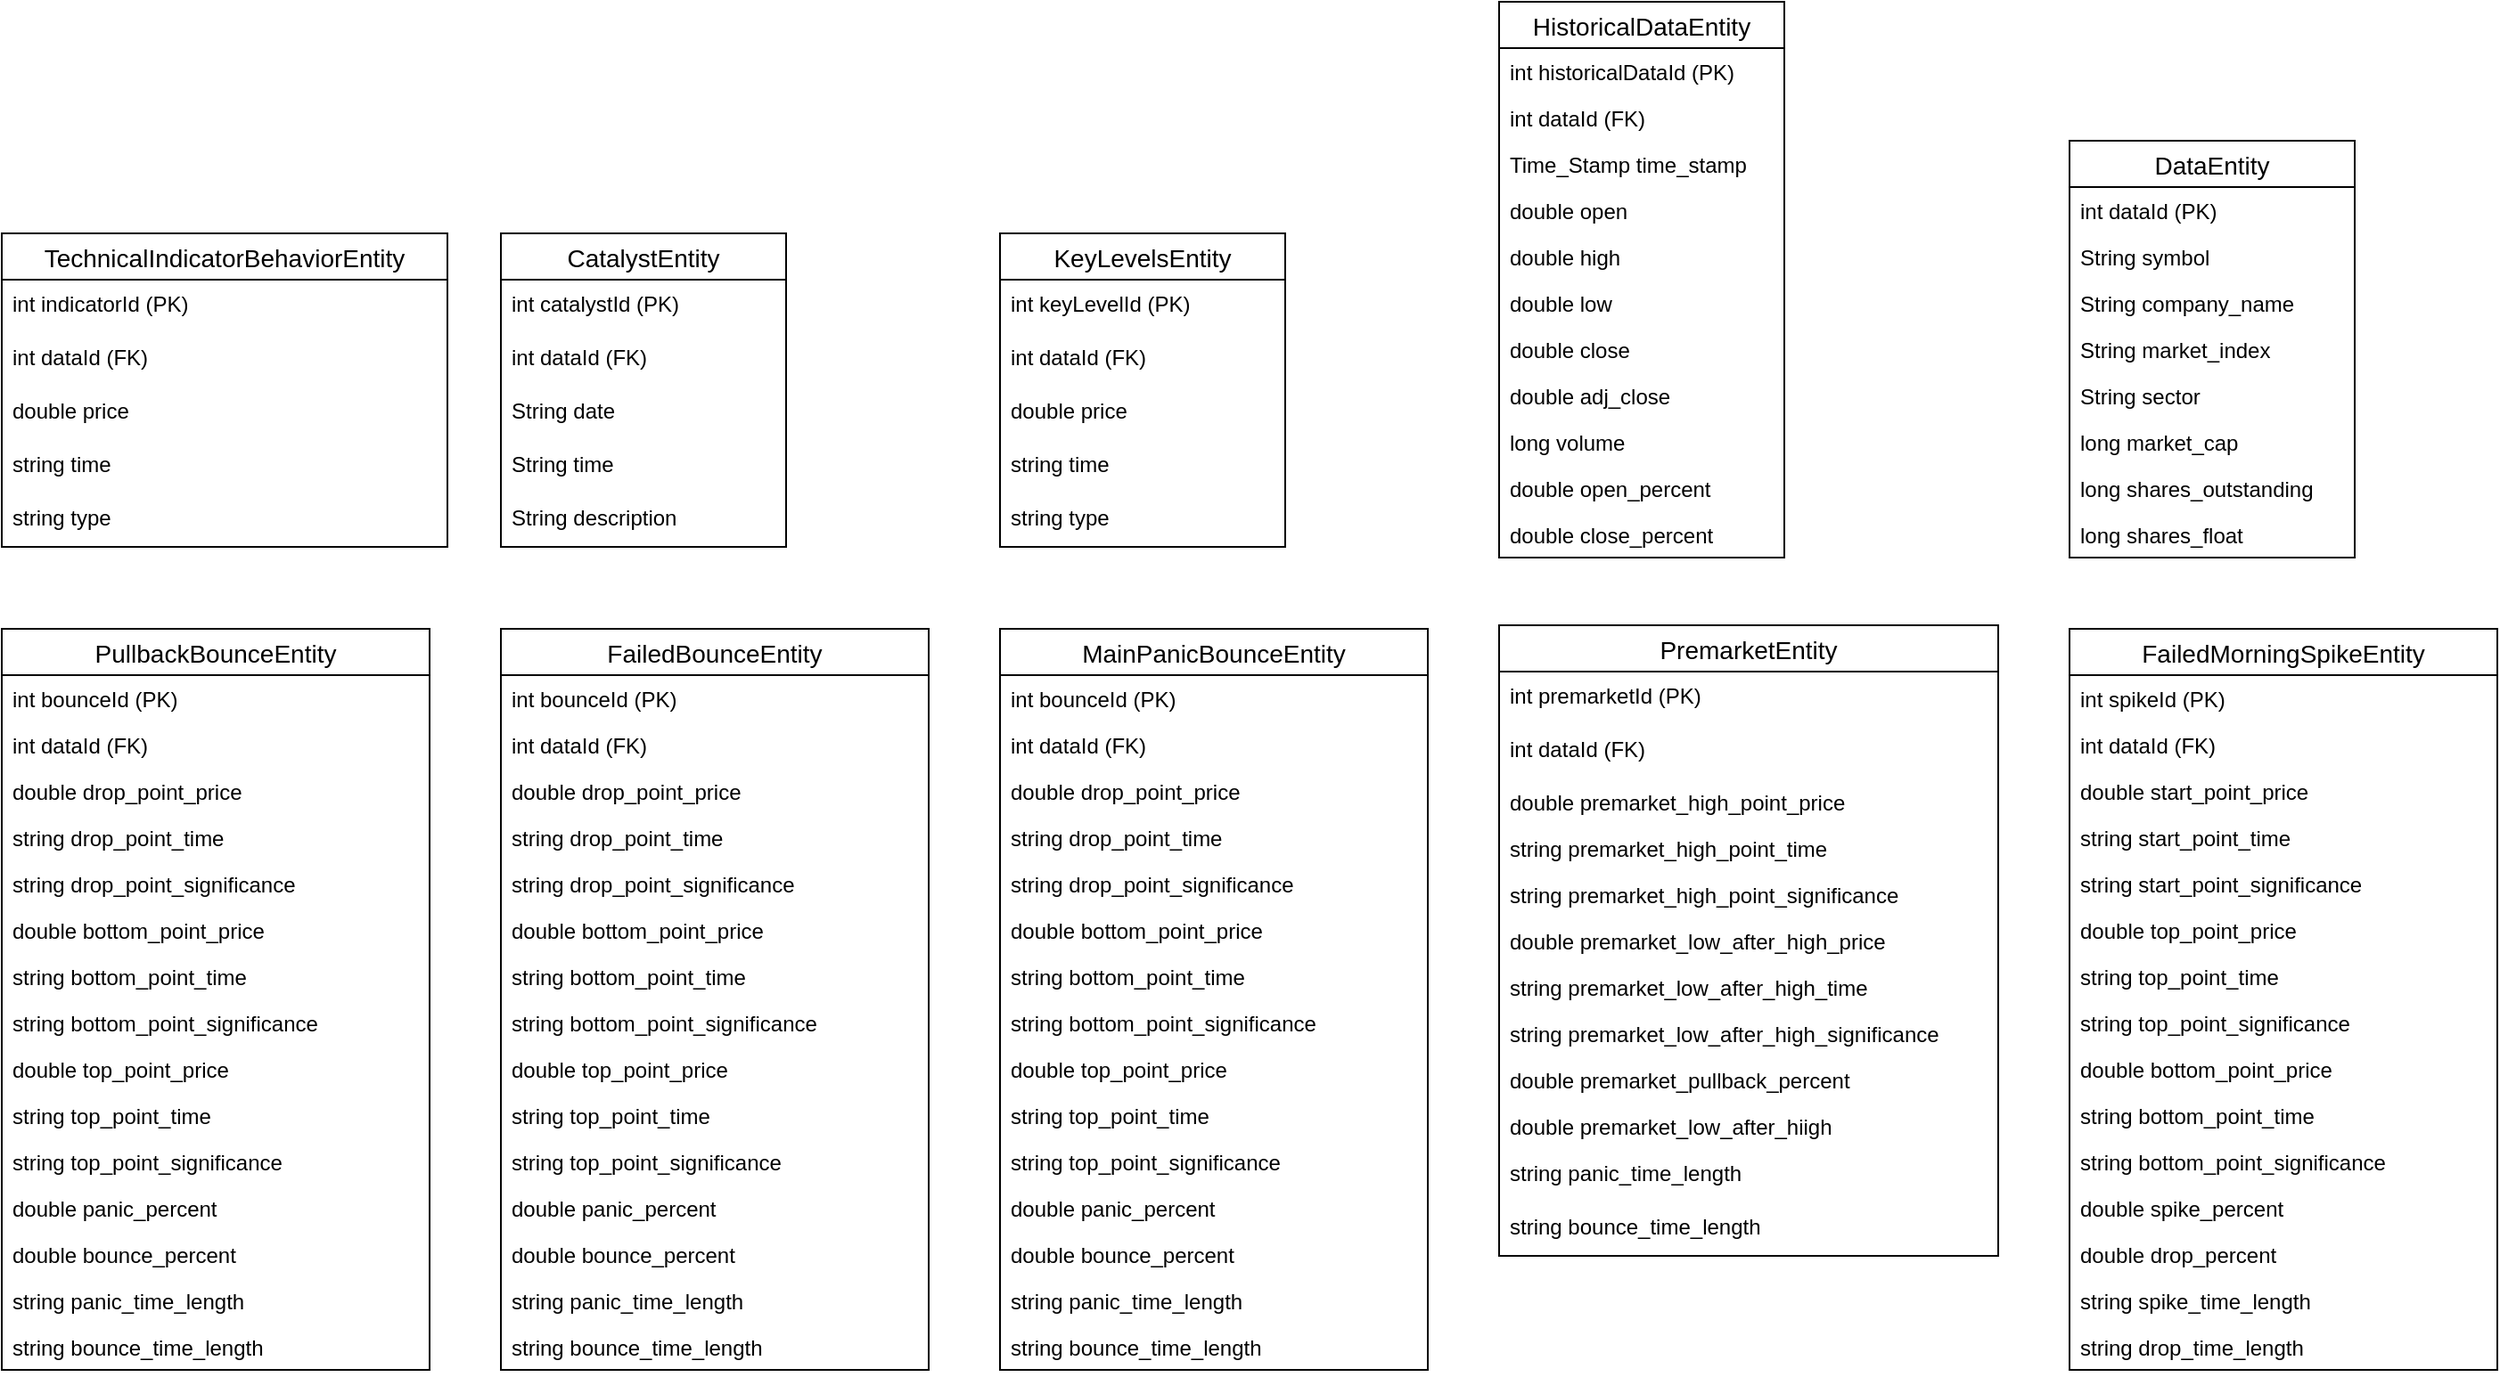 <mxfile version="13.6.2" type="device"><diagram id="leYhUeEB6e_BDgCSs1UT" name="Page-1"><mxGraphModel dx="2512" dy="1874" grid="1" gridSize="10" guides="1" tooltips="1" connect="1" arrows="1" fold="1" page="1" pageScale="1" pageWidth="850" pageHeight="1100" math="0" shadow="0"><root><mxCell id="0"/><mxCell id="1" parent="0"/><mxCell id="qp6v1vZQJU6O49yhXA9K-21" value="FailedBounceEntity" style="swimlane;fontStyle=0;childLayout=stackLayout;horizontal=1;startSize=26;horizontalStack=0;resizeParent=1;resizeParentMax=0;resizeLast=0;collapsible=1;marginBottom=0;align=center;fontSize=14;" parent="1" vertex="1"><mxGeometry x="-80" y="-118" width="240" height="416" as="geometry"/></mxCell><mxCell id="qp6v1vZQJU6O49yhXA9K-64" value="int bounceId (PK) " style="text;strokeColor=none;fillColor=none;spacingLeft=4;spacingRight=4;overflow=hidden;rotatable=0;points=[[0,0.5],[1,0.5]];portConstraint=eastwest;fontSize=12;" parent="qp6v1vZQJU6O49yhXA9K-21" vertex="1"><mxGeometry y="26" width="240" height="26" as="geometry"/></mxCell><mxCell id="qp6v1vZQJU6O49yhXA9K-22" value="int dataId (FK)" style="text;strokeColor=none;fillColor=none;spacingLeft=4;spacingRight=4;overflow=hidden;rotatable=0;points=[[0,0.5],[1,0.5]];portConstraint=eastwest;fontSize=12;" parent="qp6v1vZQJU6O49yhXA9K-21" vertex="1"><mxGeometry y="52" width="240" height="26" as="geometry"/></mxCell><mxCell id="qp6v1vZQJU6O49yhXA9K-23" value="double drop_point_price" style="text;strokeColor=none;fillColor=none;spacingLeft=4;spacingRight=4;overflow=hidden;rotatable=0;points=[[0,0.5],[1,0.5]];portConstraint=eastwest;fontSize=12;" parent="qp6v1vZQJU6O49yhXA9K-21" vertex="1"><mxGeometry y="78" width="240" height="26" as="geometry"/></mxCell><mxCell id="qp6v1vZQJU6O49yhXA9K-24" value="string drop_point_time" style="text;strokeColor=none;fillColor=none;spacingLeft=4;spacingRight=4;overflow=hidden;rotatable=0;points=[[0,0.5],[1,0.5]];portConstraint=eastwest;fontSize=12;" parent="qp6v1vZQJU6O49yhXA9K-21" vertex="1"><mxGeometry y="104" width="240" height="26" as="geometry"/></mxCell><mxCell id="qp6v1vZQJU6O49yhXA9K-25" value="string drop_point_significance" style="text;strokeColor=none;fillColor=none;spacingLeft=4;spacingRight=4;overflow=hidden;rotatable=0;points=[[0,0.5],[1,0.5]];portConstraint=eastwest;fontSize=12;" parent="qp6v1vZQJU6O49yhXA9K-21" vertex="1"><mxGeometry y="130" width="240" height="26" as="geometry"/></mxCell><mxCell id="qp6v1vZQJU6O49yhXA9K-26" value="double bottom_point_price" style="text;strokeColor=none;fillColor=none;spacingLeft=4;spacingRight=4;overflow=hidden;rotatable=0;points=[[0,0.5],[1,0.5]];portConstraint=eastwest;fontSize=12;" parent="qp6v1vZQJU6O49yhXA9K-21" vertex="1"><mxGeometry y="156" width="240" height="26" as="geometry"/></mxCell><mxCell id="qp6v1vZQJU6O49yhXA9K-27" value="string bottom_point_time" style="text;strokeColor=none;fillColor=none;spacingLeft=4;spacingRight=4;overflow=hidden;rotatable=0;points=[[0,0.5],[1,0.5]];portConstraint=eastwest;fontSize=12;" parent="qp6v1vZQJU6O49yhXA9K-21" vertex="1"><mxGeometry y="182" width="240" height="26" as="geometry"/></mxCell><mxCell id="qp6v1vZQJU6O49yhXA9K-28" value="string bottom_point_significance" style="text;strokeColor=none;fillColor=none;spacingLeft=4;spacingRight=4;overflow=hidden;rotatable=0;points=[[0,0.5],[1,0.5]];portConstraint=eastwest;fontSize=12;" parent="qp6v1vZQJU6O49yhXA9K-21" vertex="1"><mxGeometry y="208" width="240" height="26" as="geometry"/></mxCell><mxCell id="qp6v1vZQJU6O49yhXA9K-29" value="double top_point_price" style="text;strokeColor=none;fillColor=none;spacingLeft=4;spacingRight=4;overflow=hidden;rotatable=0;points=[[0,0.5],[1,0.5]];portConstraint=eastwest;fontSize=12;" parent="qp6v1vZQJU6O49yhXA9K-21" vertex="1"><mxGeometry y="234" width="240" height="26" as="geometry"/></mxCell><mxCell id="qp6v1vZQJU6O49yhXA9K-30" value="string top_point_time" style="text;strokeColor=none;fillColor=none;spacingLeft=4;spacingRight=4;overflow=hidden;rotatable=0;points=[[0,0.5],[1,0.5]];portConstraint=eastwest;fontSize=12;" parent="qp6v1vZQJU6O49yhXA9K-21" vertex="1"><mxGeometry y="260" width="240" height="26" as="geometry"/></mxCell><mxCell id="qp6v1vZQJU6O49yhXA9K-31" value="string top_point_significance" style="text;strokeColor=none;fillColor=none;spacingLeft=4;spacingRight=4;overflow=hidden;rotatable=0;points=[[0,0.5],[1,0.5]];portConstraint=eastwest;fontSize=12;" parent="qp6v1vZQJU6O49yhXA9K-21" vertex="1"><mxGeometry y="286" width="240" height="26" as="geometry"/></mxCell><mxCell id="qp6v1vZQJU6O49yhXA9K-32" value="double panic_percent" style="text;strokeColor=none;fillColor=none;spacingLeft=4;spacingRight=4;overflow=hidden;rotatable=0;points=[[0,0.5],[1,0.5]];portConstraint=eastwest;fontSize=12;" parent="qp6v1vZQJU6O49yhXA9K-21" vertex="1"><mxGeometry y="312" width="240" height="26" as="geometry"/></mxCell><mxCell id="qp6v1vZQJU6O49yhXA9K-33" value="double bounce_percent" style="text;strokeColor=none;fillColor=none;spacingLeft=4;spacingRight=4;overflow=hidden;rotatable=0;points=[[0,0.5],[1,0.5]];portConstraint=eastwest;fontSize=12;" parent="qp6v1vZQJU6O49yhXA9K-21" vertex="1"><mxGeometry y="338" width="240" height="26" as="geometry"/></mxCell><mxCell id="qp6v1vZQJU6O49yhXA9K-34" value="string panic_time_length" style="text;strokeColor=none;fillColor=none;spacingLeft=4;spacingRight=4;overflow=hidden;rotatable=0;points=[[0,0.5],[1,0.5]];portConstraint=eastwest;fontSize=12;" parent="qp6v1vZQJU6O49yhXA9K-21" vertex="1"><mxGeometry y="364" width="240" height="26" as="geometry"/></mxCell><mxCell id="qp6v1vZQJU6O49yhXA9K-35" value="string bounce_time_length" style="text;strokeColor=none;fillColor=none;spacingLeft=4;spacingRight=4;overflow=hidden;rotatable=0;points=[[0,0.5],[1,0.5]];portConstraint=eastwest;fontSize=12;" parent="qp6v1vZQJU6O49yhXA9K-21" vertex="1"><mxGeometry y="390" width="240" height="26" as="geometry"/></mxCell><mxCell id="qLmYS4WDuzZzJub5uDib-22" value="MainPanicBounceEntity" style="swimlane;fontStyle=0;childLayout=stackLayout;horizontal=1;startSize=26;horizontalStack=0;resizeParent=1;resizeParentMax=0;resizeLast=0;collapsible=1;marginBottom=0;align=center;fontSize=14;" parent="1" vertex="1"><mxGeometry x="200" y="-118" width="240" height="416" as="geometry"/></mxCell><mxCell id="qp6v1vZQJU6O49yhXA9K-65" value="int bounceId (PK) " style="text;strokeColor=none;fillColor=none;spacingLeft=4;spacingRight=4;overflow=hidden;rotatable=0;points=[[0,0.5],[1,0.5]];portConstraint=eastwest;fontSize=12;" parent="qLmYS4WDuzZzJub5uDib-22" vertex="1"><mxGeometry y="26" width="240" height="26" as="geometry"/></mxCell><mxCell id="qLmYS4WDuzZzJub5uDib-23" value="int dataId (FK)" style="text;strokeColor=none;fillColor=none;spacingLeft=4;spacingRight=4;overflow=hidden;rotatable=0;points=[[0,0.5],[1,0.5]];portConstraint=eastwest;fontSize=12;" parent="qLmYS4WDuzZzJub5uDib-22" vertex="1"><mxGeometry y="52" width="240" height="26" as="geometry"/></mxCell><mxCell id="dPSBtG14Ia-yC5c6aD7X-39" value="double drop_point_price" style="text;strokeColor=none;fillColor=none;spacingLeft=4;spacingRight=4;overflow=hidden;rotatable=0;points=[[0,0.5],[1,0.5]];portConstraint=eastwest;fontSize=12;" parent="qLmYS4WDuzZzJub5uDib-22" vertex="1"><mxGeometry y="78" width="240" height="26" as="geometry"/></mxCell><mxCell id="dPSBtG14Ia-yC5c6aD7X-43" value="string drop_point_time" style="text;strokeColor=none;fillColor=none;spacingLeft=4;spacingRight=4;overflow=hidden;rotatable=0;points=[[0,0.5],[1,0.5]];portConstraint=eastwest;fontSize=12;" parent="qLmYS4WDuzZzJub5uDib-22" vertex="1"><mxGeometry y="104" width="240" height="26" as="geometry"/></mxCell><mxCell id="qp6v1vZQJU6O49yhXA9K-4" value="string drop_point_significance" style="text;strokeColor=none;fillColor=none;spacingLeft=4;spacingRight=4;overflow=hidden;rotatable=0;points=[[0,0.5],[1,0.5]];portConstraint=eastwest;fontSize=12;" parent="qLmYS4WDuzZzJub5uDib-22" vertex="1"><mxGeometry y="130" width="240" height="26" as="geometry"/></mxCell><mxCell id="dPSBtG14Ia-yC5c6aD7X-47" value="double bottom_point_price" style="text;strokeColor=none;fillColor=none;spacingLeft=4;spacingRight=4;overflow=hidden;rotatable=0;points=[[0,0.5],[1,0.5]];portConstraint=eastwest;fontSize=12;" parent="qLmYS4WDuzZzJub5uDib-22" vertex="1"><mxGeometry y="156" width="240" height="26" as="geometry"/></mxCell><mxCell id="dPSBtG14Ia-yC5c6aD7X-48" value="string bottom_point_time" style="text;strokeColor=none;fillColor=none;spacingLeft=4;spacingRight=4;overflow=hidden;rotatable=0;points=[[0,0.5],[1,0.5]];portConstraint=eastwest;fontSize=12;" parent="qLmYS4WDuzZzJub5uDib-22" vertex="1"><mxGeometry y="182" width="240" height="26" as="geometry"/></mxCell><mxCell id="qp6v1vZQJU6O49yhXA9K-5" value="string bottom_point_significance" style="text;strokeColor=none;fillColor=none;spacingLeft=4;spacingRight=4;overflow=hidden;rotatable=0;points=[[0,0.5],[1,0.5]];portConstraint=eastwest;fontSize=12;" parent="qLmYS4WDuzZzJub5uDib-22" vertex="1"><mxGeometry y="208" width="240" height="26" as="geometry"/></mxCell><mxCell id="dPSBtG14Ia-yC5c6aD7X-51" value="double top_point_price" style="text;strokeColor=none;fillColor=none;spacingLeft=4;spacingRight=4;overflow=hidden;rotatable=0;points=[[0,0.5],[1,0.5]];portConstraint=eastwest;fontSize=12;" parent="qLmYS4WDuzZzJub5uDib-22" vertex="1"><mxGeometry y="234" width="240" height="26" as="geometry"/></mxCell><mxCell id="qp6v1vZQJU6O49yhXA9K-6" value="string top_point_time" style="text;strokeColor=none;fillColor=none;spacingLeft=4;spacingRight=4;overflow=hidden;rotatable=0;points=[[0,0.5],[1,0.5]];portConstraint=eastwest;fontSize=12;" parent="qLmYS4WDuzZzJub5uDib-22" vertex="1"><mxGeometry y="260" width="240" height="26" as="geometry"/></mxCell><mxCell id="dPSBtG14Ia-yC5c6aD7X-52" value="string top_point_significance" style="text;strokeColor=none;fillColor=none;spacingLeft=4;spacingRight=4;overflow=hidden;rotatable=0;points=[[0,0.5],[1,0.5]];portConstraint=eastwest;fontSize=12;" parent="qLmYS4WDuzZzJub5uDib-22" vertex="1"><mxGeometry y="286" width="240" height="26" as="geometry"/></mxCell><mxCell id="dPSBtG14Ia-yC5c6aD7X-11" value="double panic_percent" style="text;strokeColor=none;fillColor=none;spacingLeft=4;spacingRight=4;overflow=hidden;rotatable=0;points=[[0,0.5],[1,0.5]];portConstraint=eastwest;fontSize=12;" parent="qLmYS4WDuzZzJub5uDib-22" vertex="1"><mxGeometry y="312" width="240" height="26" as="geometry"/></mxCell><mxCell id="dPSBtG14Ia-yC5c6aD7X-12" value="double bounce_percent" style="text;strokeColor=none;fillColor=none;spacingLeft=4;spacingRight=4;overflow=hidden;rotatable=0;points=[[0,0.5],[1,0.5]];portConstraint=eastwest;fontSize=12;" parent="qLmYS4WDuzZzJub5uDib-22" vertex="1"><mxGeometry y="338" width="240" height="26" as="geometry"/></mxCell><mxCell id="RfsrbfZQSFFPCcAYPx55-1" value="string panic_time_length" style="text;strokeColor=none;fillColor=none;spacingLeft=4;spacingRight=4;overflow=hidden;rotatable=0;points=[[0,0.5],[1,0.5]];portConstraint=eastwest;fontSize=12;" parent="qLmYS4WDuzZzJub5uDib-22" vertex="1"><mxGeometry y="364" width="240" height="26" as="geometry"/></mxCell><mxCell id="RfsrbfZQSFFPCcAYPx55-2" value="string bounce_time_length" style="text;strokeColor=none;fillColor=none;spacingLeft=4;spacingRight=4;overflow=hidden;rotatable=0;points=[[0,0.5],[1,0.5]];portConstraint=eastwest;fontSize=12;" parent="qLmYS4WDuzZzJub5uDib-22" vertex="1"><mxGeometry y="390" width="240" height="26" as="geometry"/></mxCell><mxCell id="qp6v1vZQJU6O49yhXA9K-7" value="PremarketEntity" style="swimlane;fontStyle=0;childLayout=stackLayout;horizontal=1;startSize=26;horizontalStack=0;resizeParent=1;resizeParentMax=0;resizeLast=0;collapsible=1;marginBottom=0;align=center;fontSize=14;" parent="1" vertex="1"><mxGeometry x="480" y="-120" width="280" height="354" as="geometry"/></mxCell><mxCell id="qp6v1vZQJU6O49yhXA9K-8" value="int premarketId (PK)" style="text;strokeColor=none;fillColor=none;spacingLeft=4;spacingRight=4;overflow=hidden;rotatable=0;points=[[0,0.5],[1,0.5]];portConstraint=eastwest;fontSize=12;" parent="qp6v1vZQJU6O49yhXA9K-7" vertex="1"><mxGeometry y="26" width="280" height="30" as="geometry"/></mxCell><mxCell id="qp6v1vZQJU6O49yhXA9K-11" value="int dataId (FK)" style="text;strokeColor=none;fillColor=none;spacingLeft=4;spacingRight=4;overflow=hidden;rotatable=0;points=[[0,0.5],[1,0.5]];portConstraint=eastwest;fontSize=12;" parent="qp6v1vZQJU6O49yhXA9K-7" vertex="1"><mxGeometry y="56" width="280" height="30" as="geometry"/></mxCell><mxCell id="dPSBtG14Ia-yC5c6aD7X-13" value="double premarket_high_point_price&#10;" style="text;strokeColor=none;fillColor=none;spacingLeft=4;spacingRight=4;overflow=hidden;rotatable=0;points=[[0,0.5],[1,0.5]];portConstraint=eastwest;fontSize=12;" parent="qp6v1vZQJU6O49yhXA9K-7" vertex="1"><mxGeometry y="86" width="280" height="26" as="geometry"/></mxCell><mxCell id="dPSBtG14Ia-yC5c6aD7X-54" value="string premarket_high_point_time" style="text;strokeColor=none;fillColor=none;spacingLeft=4;spacingRight=4;overflow=hidden;rotatable=0;points=[[0,0.5],[1,0.5]];portConstraint=eastwest;fontSize=12;" parent="qp6v1vZQJU6O49yhXA9K-7" vertex="1"><mxGeometry y="112" width="280" height="26" as="geometry"/></mxCell><mxCell id="dPSBtG14Ia-yC5c6aD7X-56" value="string premarket_high_point_significance" style="text;strokeColor=none;fillColor=none;spacingLeft=4;spacingRight=4;overflow=hidden;rotatable=0;points=[[0,0.5],[1,0.5]];portConstraint=eastwest;fontSize=12;" parent="qp6v1vZQJU6O49yhXA9K-7" vertex="1"><mxGeometry y="138" width="280" height="26" as="geometry"/></mxCell><mxCell id="qp6v1vZQJU6O49yhXA9K-13" value="double premarket_low_after_high_price" style="text;strokeColor=none;fillColor=none;spacingLeft=4;spacingRight=4;overflow=hidden;rotatable=0;points=[[0,0.5],[1,0.5]];portConstraint=eastwest;fontSize=12;" parent="qp6v1vZQJU6O49yhXA9K-7" vertex="1"><mxGeometry y="164" width="280" height="26" as="geometry"/></mxCell><mxCell id="qp6v1vZQJU6O49yhXA9K-14" value="string premarket_low_after_high_time" style="text;strokeColor=none;fillColor=none;spacingLeft=4;spacingRight=4;overflow=hidden;rotatable=0;points=[[0,0.5],[1,0.5]];portConstraint=eastwest;fontSize=12;" parent="qp6v1vZQJU6O49yhXA9K-7" vertex="1"><mxGeometry y="190" width="280" height="26" as="geometry"/></mxCell><mxCell id="qp6v1vZQJU6O49yhXA9K-12" value="string premarket_low_after_high_significance" style="text;strokeColor=none;fillColor=none;spacingLeft=4;spacingRight=4;overflow=hidden;rotatable=0;points=[[0,0.5],[1,0.5]];portConstraint=eastwest;fontSize=12;" parent="qp6v1vZQJU6O49yhXA9K-7" vertex="1"><mxGeometry y="216" width="280" height="26" as="geometry"/></mxCell><mxCell id="dPSBtG14Ia-yC5c6aD7X-57" value="double premarket_pullback_percent" style="text;strokeColor=none;fillColor=none;spacingLeft=4;spacingRight=4;overflow=hidden;rotatable=0;points=[[0,0.5],[1,0.5]];portConstraint=eastwest;fontSize=12;" parent="qp6v1vZQJU6O49yhXA9K-7" vertex="1"><mxGeometry y="242" width="280" height="26" as="geometry"/></mxCell><mxCell id="dPSBtG14Ia-yC5c6aD7X-55" value="double premarket_low_after_hiigh&#10;" style="text;strokeColor=none;fillColor=none;spacingLeft=4;spacingRight=4;overflow=hidden;rotatable=0;points=[[0,0.5],[1,0.5]];portConstraint=eastwest;fontSize=12;" parent="qp6v1vZQJU6O49yhXA9K-7" vertex="1"><mxGeometry y="268" width="280" height="26" as="geometry"/></mxCell><mxCell id="qp6v1vZQJU6O49yhXA9K-9" value="string panic_time_length" style="text;strokeColor=none;fillColor=none;spacingLeft=4;spacingRight=4;overflow=hidden;rotatable=0;points=[[0,0.5],[1,0.5]];portConstraint=eastwest;fontSize=12;" parent="qp6v1vZQJU6O49yhXA9K-7" vertex="1"><mxGeometry y="294" width="280" height="30" as="geometry"/></mxCell><mxCell id="qp6v1vZQJU6O49yhXA9K-10" value="string bounce_time_length" style="text;strokeColor=none;fillColor=none;spacingLeft=4;spacingRight=4;overflow=hidden;rotatable=0;points=[[0,0.5],[1,0.5]];portConstraint=eastwest;fontSize=12;" parent="qp6v1vZQJU6O49yhXA9K-7" vertex="1"><mxGeometry y="324" width="280" height="30" as="geometry"/></mxCell><mxCell id="qp6v1vZQJU6O49yhXA9K-36" value="PullbackBounceEntity" style="swimlane;fontStyle=0;childLayout=stackLayout;horizontal=1;startSize=26;horizontalStack=0;resizeParent=1;resizeParentMax=0;resizeLast=0;collapsible=1;marginBottom=0;align=center;fontSize=14;" parent="1" vertex="1"><mxGeometry x="-360" y="-118" width="240" height="416" as="geometry"/></mxCell><mxCell id="qp6v1vZQJU6O49yhXA9K-38" value="int bounceId (PK) " style="text;strokeColor=none;fillColor=none;spacingLeft=4;spacingRight=4;overflow=hidden;rotatable=0;points=[[0,0.5],[1,0.5]];portConstraint=eastwest;fontSize=12;" parent="qp6v1vZQJU6O49yhXA9K-36" vertex="1"><mxGeometry y="26" width="240" height="26" as="geometry"/></mxCell><mxCell id="qp6v1vZQJU6O49yhXA9K-37" value="int dataId (FK)" style="text;strokeColor=none;fillColor=none;spacingLeft=4;spacingRight=4;overflow=hidden;rotatable=0;points=[[0,0.5],[1,0.5]];portConstraint=eastwest;fontSize=12;" parent="qp6v1vZQJU6O49yhXA9K-36" vertex="1"><mxGeometry y="52" width="240" height="26" as="geometry"/></mxCell><mxCell id="qp6v1vZQJU6O49yhXA9K-63" value="double drop_point_price" style="text;strokeColor=none;fillColor=none;spacingLeft=4;spacingRight=4;overflow=hidden;rotatable=0;points=[[0,0.5],[1,0.5]];portConstraint=eastwest;fontSize=12;" parent="qp6v1vZQJU6O49yhXA9K-36" vertex="1"><mxGeometry y="78" width="240" height="26" as="geometry"/></mxCell><mxCell id="qp6v1vZQJU6O49yhXA9K-39" value="string drop_point_time" style="text;strokeColor=none;fillColor=none;spacingLeft=4;spacingRight=4;overflow=hidden;rotatable=0;points=[[0,0.5],[1,0.5]];portConstraint=eastwest;fontSize=12;" parent="qp6v1vZQJU6O49yhXA9K-36" vertex="1"><mxGeometry y="104" width="240" height="26" as="geometry"/></mxCell><mxCell id="qp6v1vZQJU6O49yhXA9K-40" value="string drop_point_significance" style="text;strokeColor=none;fillColor=none;spacingLeft=4;spacingRight=4;overflow=hidden;rotatable=0;points=[[0,0.5],[1,0.5]];portConstraint=eastwest;fontSize=12;" parent="qp6v1vZQJU6O49yhXA9K-36" vertex="1"><mxGeometry y="130" width="240" height="26" as="geometry"/></mxCell><mxCell id="qp6v1vZQJU6O49yhXA9K-41" value="double bottom_point_price" style="text;strokeColor=none;fillColor=none;spacingLeft=4;spacingRight=4;overflow=hidden;rotatable=0;points=[[0,0.5],[1,0.5]];portConstraint=eastwest;fontSize=12;" parent="qp6v1vZQJU6O49yhXA9K-36" vertex="1"><mxGeometry y="156" width="240" height="26" as="geometry"/></mxCell><mxCell id="qp6v1vZQJU6O49yhXA9K-42" value="string bottom_point_time" style="text;strokeColor=none;fillColor=none;spacingLeft=4;spacingRight=4;overflow=hidden;rotatable=0;points=[[0,0.5],[1,0.5]];portConstraint=eastwest;fontSize=12;" parent="qp6v1vZQJU6O49yhXA9K-36" vertex="1"><mxGeometry y="182" width="240" height="26" as="geometry"/></mxCell><mxCell id="qp6v1vZQJU6O49yhXA9K-43" value="string bottom_point_significance" style="text;strokeColor=none;fillColor=none;spacingLeft=4;spacingRight=4;overflow=hidden;rotatable=0;points=[[0,0.5],[1,0.5]];portConstraint=eastwest;fontSize=12;" parent="qp6v1vZQJU6O49yhXA9K-36" vertex="1"><mxGeometry y="208" width="240" height="26" as="geometry"/></mxCell><mxCell id="qp6v1vZQJU6O49yhXA9K-44" value="double top_point_price" style="text;strokeColor=none;fillColor=none;spacingLeft=4;spacingRight=4;overflow=hidden;rotatable=0;points=[[0,0.5],[1,0.5]];portConstraint=eastwest;fontSize=12;" parent="qp6v1vZQJU6O49yhXA9K-36" vertex="1"><mxGeometry y="234" width="240" height="26" as="geometry"/></mxCell><mxCell id="qp6v1vZQJU6O49yhXA9K-45" value="string top_point_time" style="text;strokeColor=none;fillColor=none;spacingLeft=4;spacingRight=4;overflow=hidden;rotatable=0;points=[[0,0.5],[1,0.5]];portConstraint=eastwest;fontSize=12;" parent="qp6v1vZQJU6O49yhXA9K-36" vertex="1"><mxGeometry y="260" width="240" height="26" as="geometry"/></mxCell><mxCell id="qp6v1vZQJU6O49yhXA9K-46" value="string top_point_significance" style="text;strokeColor=none;fillColor=none;spacingLeft=4;spacingRight=4;overflow=hidden;rotatable=0;points=[[0,0.5],[1,0.5]];portConstraint=eastwest;fontSize=12;" parent="qp6v1vZQJU6O49yhXA9K-36" vertex="1"><mxGeometry y="286" width="240" height="26" as="geometry"/></mxCell><mxCell id="qp6v1vZQJU6O49yhXA9K-47" value="double panic_percent" style="text;strokeColor=none;fillColor=none;spacingLeft=4;spacingRight=4;overflow=hidden;rotatable=0;points=[[0,0.5],[1,0.5]];portConstraint=eastwest;fontSize=12;" parent="qp6v1vZQJU6O49yhXA9K-36" vertex="1"><mxGeometry y="312" width="240" height="26" as="geometry"/></mxCell><mxCell id="qp6v1vZQJU6O49yhXA9K-48" value="double bounce_percent" style="text;strokeColor=none;fillColor=none;spacingLeft=4;spacingRight=4;overflow=hidden;rotatable=0;points=[[0,0.5],[1,0.5]];portConstraint=eastwest;fontSize=12;" parent="qp6v1vZQJU6O49yhXA9K-36" vertex="1"><mxGeometry y="338" width="240" height="26" as="geometry"/></mxCell><mxCell id="qp6v1vZQJU6O49yhXA9K-49" value="string panic_time_length" style="text;strokeColor=none;fillColor=none;spacingLeft=4;spacingRight=4;overflow=hidden;rotatable=0;points=[[0,0.5],[1,0.5]];portConstraint=eastwest;fontSize=12;" parent="qp6v1vZQJU6O49yhXA9K-36" vertex="1"><mxGeometry y="364" width="240" height="26" as="geometry"/></mxCell><mxCell id="qp6v1vZQJU6O49yhXA9K-50" value="string bounce_time_length" style="text;strokeColor=none;fillColor=none;spacingLeft=4;spacingRight=4;overflow=hidden;rotatable=0;points=[[0,0.5],[1,0.5]];portConstraint=eastwest;fontSize=12;" parent="qp6v1vZQJU6O49yhXA9K-36" vertex="1"><mxGeometry y="390" width="240" height="26" as="geometry"/></mxCell><mxCell id="qp6v1vZQJU6O49yhXA9K-66" value="FailedMorningSpikeEntity" style="swimlane;fontStyle=0;childLayout=stackLayout;horizontal=1;startSize=26;horizontalStack=0;resizeParent=1;resizeParentMax=0;resizeLast=0;collapsible=1;marginBottom=0;align=center;fontSize=14;" parent="1" vertex="1"><mxGeometry x="800" y="-118" width="240" height="416" as="geometry"/></mxCell><mxCell id="qp6v1vZQJU6O49yhXA9K-67" value="int spikeId (PK) " style="text;strokeColor=none;fillColor=none;spacingLeft=4;spacingRight=4;overflow=hidden;rotatable=0;points=[[0,0.5],[1,0.5]];portConstraint=eastwest;fontSize=12;" parent="qp6v1vZQJU6O49yhXA9K-66" vertex="1"><mxGeometry y="26" width="240" height="26" as="geometry"/></mxCell><mxCell id="qp6v1vZQJU6O49yhXA9K-68" value="int dataId (FK)" style="text;strokeColor=none;fillColor=none;spacingLeft=4;spacingRight=4;overflow=hidden;rotatable=0;points=[[0,0.5],[1,0.5]];portConstraint=eastwest;fontSize=12;" parent="qp6v1vZQJU6O49yhXA9K-66" vertex="1"><mxGeometry y="52" width="240" height="26" as="geometry"/></mxCell><mxCell id="qp6v1vZQJU6O49yhXA9K-69" value="double start_point_price" style="text;strokeColor=none;fillColor=none;spacingLeft=4;spacingRight=4;overflow=hidden;rotatable=0;points=[[0,0.5],[1,0.5]];portConstraint=eastwest;fontSize=12;" parent="qp6v1vZQJU6O49yhXA9K-66" vertex="1"><mxGeometry y="78" width="240" height="26" as="geometry"/></mxCell><mxCell id="qp6v1vZQJU6O49yhXA9K-70" value="string start_point_time" style="text;strokeColor=none;fillColor=none;spacingLeft=4;spacingRight=4;overflow=hidden;rotatable=0;points=[[0,0.5],[1,0.5]];portConstraint=eastwest;fontSize=12;" parent="qp6v1vZQJU6O49yhXA9K-66" vertex="1"><mxGeometry y="104" width="240" height="26" as="geometry"/></mxCell><mxCell id="qp6v1vZQJU6O49yhXA9K-71" value="string start_point_significance" style="text;strokeColor=none;fillColor=none;spacingLeft=4;spacingRight=4;overflow=hidden;rotatable=0;points=[[0,0.5],[1,0.5]];portConstraint=eastwest;fontSize=12;" parent="qp6v1vZQJU6O49yhXA9K-66" vertex="1"><mxGeometry y="130" width="240" height="26" as="geometry"/></mxCell><mxCell id="qp6v1vZQJU6O49yhXA9K-75" value="double top_point_price" style="text;strokeColor=none;fillColor=none;spacingLeft=4;spacingRight=4;overflow=hidden;rotatable=0;points=[[0,0.5],[1,0.5]];portConstraint=eastwest;fontSize=12;" parent="qp6v1vZQJU6O49yhXA9K-66" vertex="1"><mxGeometry y="156" width="240" height="26" as="geometry"/></mxCell><mxCell id="qp6v1vZQJU6O49yhXA9K-76" value="string top_point_time" style="text;strokeColor=none;fillColor=none;spacingLeft=4;spacingRight=4;overflow=hidden;rotatable=0;points=[[0,0.5],[1,0.5]];portConstraint=eastwest;fontSize=12;" parent="qp6v1vZQJU6O49yhXA9K-66" vertex="1"><mxGeometry y="182" width="240" height="26" as="geometry"/></mxCell><mxCell id="qp6v1vZQJU6O49yhXA9K-77" value="string top_point_significance" style="text;strokeColor=none;fillColor=none;spacingLeft=4;spacingRight=4;overflow=hidden;rotatable=0;points=[[0,0.5],[1,0.5]];portConstraint=eastwest;fontSize=12;" parent="qp6v1vZQJU6O49yhXA9K-66" vertex="1"><mxGeometry y="208" width="240" height="26" as="geometry"/></mxCell><mxCell id="qp6v1vZQJU6O49yhXA9K-72" value="double bottom_point_price" style="text;strokeColor=none;fillColor=none;spacingLeft=4;spacingRight=4;overflow=hidden;rotatable=0;points=[[0,0.5],[1,0.5]];portConstraint=eastwest;fontSize=12;" parent="qp6v1vZQJU6O49yhXA9K-66" vertex="1"><mxGeometry y="234" width="240" height="26" as="geometry"/></mxCell><mxCell id="qp6v1vZQJU6O49yhXA9K-73" value="string bottom_point_time" style="text;strokeColor=none;fillColor=none;spacingLeft=4;spacingRight=4;overflow=hidden;rotatable=0;points=[[0,0.5],[1,0.5]];portConstraint=eastwest;fontSize=12;" parent="qp6v1vZQJU6O49yhXA9K-66" vertex="1"><mxGeometry y="260" width="240" height="26" as="geometry"/></mxCell><mxCell id="qp6v1vZQJU6O49yhXA9K-74" value="string bottom_point_significance" style="text;strokeColor=none;fillColor=none;spacingLeft=4;spacingRight=4;overflow=hidden;rotatable=0;points=[[0,0.5],[1,0.5]];portConstraint=eastwest;fontSize=12;" parent="qp6v1vZQJU6O49yhXA9K-66" vertex="1"><mxGeometry y="286" width="240" height="26" as="geometry"/></mxCell><mxCell id="qp6v1vZQJU6O49yhXA9K-78" value="double spike_percent" style="text;strokeColor=none;fillColor=none;spacingLeft=4;spacingRight=4;overflow=hidden;rotatable=0;points=[[0,0.5],[1,0.5]];portConstraint=eastwest;fontSize=12;" parent="qp6v1vZQJU6O49yhXA9K-66" vertex="1"><mxGeometry y="312" width="240" height="26" as="geometry"/></mxCell><mxCell id="qp6v1vZQJU6O49yhXA9K-79" value="double drop_percent" style="text;strokeColor=none;fillColor=none;spacingLeft=4;spacingRight=4;overflow=hidden;rotatable=0;points=[[0,0.5],[1,0.5]];portConstraint=eastwest;fontSize=12;" parent="qp6v1vZQJU6O49yhXA9K-66" vertex="1"><mxGeometry y="338" width="240" height="26" as="geometry"/></mxCell><mxCell id="qp6v1vZQJU6O49yhXA9K-80" value="string spike_time_length" style="text;strokeColor=none;fillColor=none;spacingLeft=4;spacingRight=4;overflow=hidden;rotatable=0;points=[[0,0.5],[1,0.5]];portConstraint=eastwest;fontSize=12;" parent="qp6v1vZQJU6O49yhXA9K-66" vertex="1"><mxGeometry y="364" width="240" height="26" as="geometry"/></mxCell><mxCell id="qp6v1vZQJU6O49yhXA9K-81" value="string drop_time_length" style="text;strokeColor=none;fillColor=none;spacingLeft=4;spacingRight=4;overflow=hidden;rotatable=0;points=[[0,0.5],[1,0.5]];portConstraint=eastwest;fontSize=12;" parent="qp6v1vZQJU6O49yhXA9K-66" vertex="1"><mxGeometry y="390" width="240" height="26" as="geometry"/></mxCell><mxCell id="qp6v1vZQJU6O49yhXA9K-51" value="TechnicalIndicatorBehaviorEntity" style="swimlane;fontStyle=0;childLayout=stackLayout;horizontal=1;startSize=26;horizontalStack=0;resizeParent=1;resizeParentMax=0;resizeLast=0;collapsible=1;marginBottom=0;align=center;fontSize=14;" parent="1" vertex="1"><mxGeometry x="-360" y="-340" width="250" height="176" as="geometry"/></mxCell><mxCell id="qp6v1vZQJU6O49yhXA9K-52" value="int indicatorId (PK)" style="text;strokeColor=none;fillColor=none;spacingLeft=4;spacingRight=4;overflow=hidden;rotatable=0;points=[[0,0.5],[1,0.5]];portConstraint=eastwest;fontSize=12;" parent="qp6v1vZQJU6O49yhXA9K-51" vertex="1"><mxGeometry y="26" width="250" height="30" as="geometry"/></mxCell><mxCell id="qp6v1vZQJU6O49yhXA9K-53" value="int dataId (FK)" style="text;strokeColor=none;fillColor=none;spacingLeft=4;spacingRight=4;overflow=hidden;rotatable=0;points=[[0,0.5],[1,0.5]];portConstraint=eastwest;fontSize=12;" parent="qp6v1vZQJU6O49yhXA9K-51" vertex="1"><mxGeometry y="56" width="250" height="30" as="geometry"/></mxCell><mxCell id="qp6v1vZQJU6O49yhXA9K-54" value="double price" style="text;strokeColor=none;fillColor=none;spacingLeft=4;spacingRight=4;overflow=hidden;rotatable=0;points=[[0,0.5],[1,0.5]];portConstraint=eastwest;fontSize=12;" parent="qp6v1vZQJU6O49yhXA9K-51" vertex="1"><mxGeometry y="86" width="250" height="30" as="geometry"/></mxCell><mxCell id="qp6v1vZQJU6O49yhXA9K-55" value="string time" style="text;strokeColor=none;fillColor=none;spacingLeft=4;spacingRight=4;overflow=hidden;rotatable=0;points=[[0,0.5],[1,0.5]];portConstraint=eastwest;fontSize=12;" parent="qp6v1vZQJU6O49yhXA9K-51" vertex="1"><mxGeometry y="116" width="250" height="30" as="geometry"/></mxCell><mxCell id="qp6v1vZQJU6O49yhXA9K-56" value="string type" style="text;strokeColor=none;fillColor=none;spacingLeft=4;spacingRight=4;overflow=hidden;rotatable=0;points=[[0,0.5],[1,0.5]];portConstraint=eastwest;fontSize=12;" parent="qp6v1vZQJU6O49yhXA9K-51" vertex="1"><mxGeometry y="146" width="250" height="30" as="geometry"/></mxCell><mxCell id="qp6v1vZQJU6O49yhXA9K-15" value="CatalystEntity" style="swimlane;fontStyle=0;childLayout=stackLayout;horizontal=1;startSize=26;horizontalStack=0;resizeParent=1;resizeParentMax=0;resizeLast=0;collapsible=1;marginBottom=0;align=center;fontSize=14;" parent="1" vertex="1"><mxGeometry x="-80" y="-340" width="160" height="176" as="geometry"/></mxCell><mxCell id="qp6v1vZQJU6O49yhXA9K-16" value="int catalystId (PK)" style="text;strokeColor=none;fillColor=none;spacingLeft=4;spacingRight=4;overflow=hidden;rotatable=0;points=[[0,0.5],[1,0.5]];portConstraint=eastwest;fontSize=12;" parent="qp6v1vZQJU6O49yhXA9K-15" vertex="1"><mxGeometry y="26" width="160" height="30" as="geometry"/></mxCell><mxCell id="qp6v1vZQJU6O49yhXA9K-17" value="int dataId (FK)" style="text;strokeColor=none;fillColor=none;spacingLeft=4;spacingRight=4;overflow=hidden;rotatable=0;points=[[0,0.5],[1,0.5]];portConstraint=eastwest;fontSize=12;" parent="qp6v1vZQJU6O49yhXA9K-15" vertex="1"><mxGeometry y="56" width="160" height="30" as="geometry"/></mxCell><mxCell id="qp6v1vZQJU6O49yhXA9K-18" value="String date" style="text;strokeColor=none;fillColor=none;spacingLeft=4;spacingRight=4;overflow=hidden;rotatable=0;points=[[0,0.5],[1,0.5]];portConstraint=eastwest;fontSize=12;" parent="qp6v1vZQJU6O49yhXA9K-15" vertex="1"><mxGeometry y="86" width="160" height="30" as="geometry"/></mxCell><mxCell id="qp6v1vZQJU6O49yhXA9K-19" value="String time" style="text;strokeColor=none;fillColor=none;spacingLeft=4;spacingRight=4;overflow=hidden;rotatable=0;points=[[0,0.5],[1,0.5]];portConstraint=eastwest;fontSize=12;" parent="qp6v1vZQJU6O49yhXA9K-15" vertex="1"><mxGeometry y="116" width="160" height="30" as="geometry"/></mxCell><mxCell id="qp6v1vZQJU6O49yhXA9K-20" value="String description" style="text;strokeColor=none;fillColor=none;spacingLeft=4;spacingRight=4;overflow=hidden;rotatable=0;points=[[0,0.5],[1,0.5]];portConstraint=eastwest;fontSize=12;" parent="qp6v1vZQJU6O49yhXA9K-15" vertex="1"><mxGeometry y="146" width="160" height="30" as="geometry"/></mxCell><mxCell id="qLmYS4WDuzZzJub5uDib-8" value="HistoricalDataEntity" style="swimlane;fontStyle=0;childLayout=stackLayout;horizontal=1;startSize=26;horizontalStack=0;resizeParent=1;resizeParentMax=0;resizeLast=0;collapsible=1;marginBottom=0;align=center;fontSize=14;" parent="1" vertex="1"><mxGeometry x="480" y="-470" width="160" height="312" as="geometry"/></mxCell><mxCell id="qp6v1vZQJU6O49yhXA9K-2" value="int historicalDataId (PK)" style="text;strokeColor=none;fillColor=none;spacingLeft=4;spacingRight=4;overflow=hidden;rotatable=0;points=[[0,0.5],[1,0.5]];portConstraint=eastwest;fontSize=12;" parent="qLmYS4WDuzZzJub5uDib-8" vertex="1"><mxGeometry y="26" width="160" height="26" as="geometry"/></mxCell><mxCell id="qp6v1vZQJU6O49yhXA9K-3" value="int dataId (FK)" style="text;strokeColor=none;fillColor=none;spacingLeft=4;spacingRight=4;overflow=hidden;rotatable=0;points=[[0,0.5],[1,0.5]];portConstraint=eastwest;fontSize=12;" parent="qLmYS4WDuzZzJub5uDib-8" vertex="1"><mxGeometry y="52" width="160" height="26" as="geometry"/></mxCell><mxCell id="qLmYS4WDuzZzJub5uDib-9" value="Time_Stamp time_stamp" style="text;strokeColor=none;fillColor=none;spacingLeft=4;spacingRight=4;overflow=hidden;rotatable=0;points=[[0,0.5],[1,0.5]];portConstraint=eastwest;fontSize=12;" parent="qLmYS4WDuzZzJub5uDib-8" vertex="1"><mxGeometry y="78" width="160" height="26" as="geometry"/></mxCell><mxCell id="qLmYS4WDuzZzJub5uDib-10" value="double open" style="text;strokeColor=none;fillColor=none;spacingLeft=4;spacingRight=4;overflow=hidden;rotatable=0;points=[[0,0.5],[1,0.5]];portConstraint=eastwest;fontSize=12;" parent="qLmYS4WDuzZzJub5uDib-8" vertex="1"><mxGeometry y="104" width="160" height="26" as="geometry"/></mxCell><mxCell id="qLmYS4WDuzZzJub5uDib-12" value="double high" style="text;strokeColor=none;fillColor=none;spacingLeft=4;spacingRight=4;overflow=hidden;rotatable=0;points=[[0,0.5],[1,0.5]];portConstraint=eastwest;fontSize=12;" parent="qLmYS4WDuzZzJub5uDib-8" vertex="1"><mxGeometry y="130" width="160" height="26" as="geometry"/></mxCell><mxCell id="qLmYS4WDuzZzJub5uDib-13" value="double low" style="text;strokeColor=none;fillColor=none;spacingLeft=4;spacingRight=4;overflow=hidden;rotatable=0;points=[[0,0.5],[1,0.5]];portConstraint=eastwest;fontSize=12;" parent="qLmYS4WDuzZzJub5uDib-8" vertex="1"><mxGeometry y="156" width="160" height="26" as="geometry"/></mxCell><mxCell id="qLmYS4WDuzZzJub5uDib-14" value="double close" style="text;strokeColor=none;fillColor=none;spacingLeft=4;spacingRight=4;overflow=hidden;rotatable=0;points=[[0,0.5],[1,0.5]];portConstraint=eastwest;fontSize=12;" parent="qLmYS4WDuzZzJub5uDib-8" vertex="1"><mxGeometry y="182" width="160" height="26" as="geometry"/></mxCell><mxCell id="qLmYS4WDuzZzJub5uDib-15" value="double adj_close" style="text;strokeColor=none;fillColor=none;spacingLeft=4;spacingRight=4;overflow=hidden;rotatable=0;points=[[0,0.5],[1,0.5]];portConstraint=eastwest;fontSize=12;" parent="qLmYS4WDuzZzJub5uDib-8" vertex="1"><mxGeometry y="208" width="160" height="26" as="geometry"/></mxCell><mxCell id="qLmYS4WDuzZzJub5uDib-16" value="long volume" style="text;strokeColor=none;fillColor=none;spacingLeft=4;spacingRight=4;overflow=hidden;rotatable=0;points=[[0,0.5],[1,0.5]];portConstraint=eastwest;fontSize=12;" parent="qLmYS4WDuzZzJub5uDib-8" vertex="1"><mxGeometry y="234" width="160" height="26" as="geometry"/></mxCell><mxCell id="dPSBtG14Ia-yC5c6aD7X-2" value="double open_percent" style="text;strokeColor=none;fillColor=none;spacingLeft=4;spacingRight=4;overflow=hidden;rotatable=0;points=[[0,0.5],[1,0.5]];portConstraint=eastwest;fontSize=12;" parent="qLmYS4WDuzZzJub5uDib-8" vertex="1"><mxGeometry y="260" width="160" height="26" as="geometry"/></mxCell><mxCell id="dPSBtG14Ia-yC5c6aD7X-4" value="double close_percent&#10;" style="text;strokeColor=none;fillColor=none;spacingLeft=4;spacingRight=4;overflow=hidden;rotatable=0;points=[[0,0.5],[1,0.5]];portConstraint=eastwest;fontSize=12;" parent="qLmYS4WDuzZzJub5uDib-8" vertex="1"><mxGeometry y="286" width="160" height="26" as="geometry"/></mxCell><mxCell id="qp6v1vZQJU6O49yhXA9K-57" value="KeyLevelsEntity" style="swimlane;fontStyle=0;childLayout=stackLayout;horizontal=1;startSize=26;horizontalStack=0;resizeParent=1;resizeParentMax=0;resizeLast=0;collapsible=1;marginBottom=0;align=center;fontSize=14;" parent="1" vertex="1"><mxGeometry x="200" y="-340" width="160" height="176" as="geometry"/></mxCell><mxCell id="qp6v1vZQJU6O49yhXA9K-58" value="int keyLevelId (PK)" style="text;strokeColor=none;fillColor=none;spacingLeft=4;spacingRight=4;overflow=hidden;rotatable=0;points=[[0,0.5],[1,0.5]];portConstraint=eastwest;fontSize=12;" parent="qp6v1vZQJU6O49yhXA9K-57" vertex="1"><mxGeometry y="26" width="160" height="30" as="geometry"/></mxCell><mxCell id="qp6v1vZQJU6O49yhXA9K-59" value="int dataId (FK)" style="text;strokeColor=none;fillColor=none;spacingLeft=4;spacingRight=4;overflow=hidden;rotatable=0;points=[[0,0.5],[1,0.5]];portConstraint=eastwest;fontSize=12;" parent="qp6v1vZQJU6O49yhXA9K-57" vertex="1"><mxGeometry y="56" width="160" height="30" as="geometry"/></mxCell><mxCell id="qp6v1vZQJU6O49yhXA9K-60" value="double price" style="text;strokeColor=none;fillColor=none;spacingLeft=4;spacingRight=4;overflow=hidden;rotatable=0;points=[[0,0.5],[1,0.5]];portConstraint=eastwest;fontSize=12;" parent="qp6v1vZQJU6O49yhXA9K-57" vertex="1"><mxGeometry y="86" width="160" height="30" as="geometry"/></mxCell><mxCell id="qp6v1vZQJU6O49yhXA9K-61" value="string time" style="text;strokeColor=none;fillColor=none;spacingLeft=4;spacingRight=4;overflow=hidden;rotatable=0;points=[[0,0.5],[1,0.5]];portConstraint=eastwest;fontSize=12;" parent="qp6v1vZQJU6O49yhXA9K-57" vertex="1"><mxGeometry y="116" width="160" height="30" as="geometry"/></mxCell><mxCell id="qp6v1vZQJU6O49yhXA9K-62" value="string type" style="text;strokeColor=none;fillColor=none;spacingLeft=4;spacingRight=4;overflow=hidden;rotatable=0;points=[[0,0.5],[1,0.5]];portConstraint=eastwest;fontSize=12;" parent="qp6v1vZQJU6O49yhXA9K-57" vertex="1"><mxGeometry y="146" width="160" height="30" as="geometry"/></mxCell><mxCell id="qLmYS4WDuzZzJub5uDib-1" value="DataEntity" style="swimlane;fontStyle=0;childLayout=stackLayout;horizontal=1;startSize=26;horizontalStack=0;resizeParent=1;resizeParentMax=0;resizeLast=0;collapsible=1;marginBottom=0;align=center;fontSize=14;" parent="1" vertex="1"><mxGeometry x="800" y="-392" width="160" height="234" as="geometry"/></mxCell><mxCell id="qp6v1vZQJU6O49yhXA9K-1" value="int dataId (PK)" style="text;strokeColor=none;fillColor=none;spacingLeft=4;spacingRight=4;overflow=hidden;rotatable=0;points=[[0,0.5],[1,0.5]];portConstraint=eastwest;fontSize=12;" parent="qLmYS4WDuzZzJub5uDib-1" vertex="1"><mxGeometry y="26" width="160" height="26" as="geometry"/></mxCell><mxCell id="qLmYS4WDuzZzJub5uDib-2" value="String symbol" style="text;strokeColor=none;fillColor=none;spacingLeft=4;spacingRight=4;overflow=hidden;rotatable=0;points=[[0,0.5],[1,0.5]];portConstraint=eastwest;fontSize=12;" parent="qLmYS4WDuzZzJub5uDib-1" vertex="1"><mxGeometry y="52" width="160" height="26" as="geometry"/></mxCell><mxCell id="qLmYS4WDuzZzJub5uDib-3" value="String company_name" style="text;strokeColor=none;fillColor=none;spacingLeft=4;spacingRight=4;overflow=hidden;rotatable=0;points=[[0,0.5],[1,0.5]];portConstraint=eastwest;fontSize=12;" parent="qLmYS4WDuzZzJub5uDib-1" vertex="1"><mxGeometry y="78" width="160" height="26" as="geometry"/></mxCell><mxCell id="qLmYS4WDuzZzJub5uDib-4" value="String market_index" style="text;strokeColor=none;fillColor=none;spacingLeft=4;spacingRight=4;overflow=hidden;rotatable=0;points=[[0,0.5],[1,0.5]];portConstraint=eastwest;fontSize=12;" parent="qLmYS4WDuzZzJub5uDib-1" vertex="1"><mxGeometry y="104" width="160" height="26" as="geometry"/></mxCell><mxCell id="dPSBtG14Ia-yC5c6aD7X-60" value="String sector" style="text;strokeColor=none;fillColor=none;spacingLeft=4;spacingRight=4;overflow=hidden;rotatable=0;points=[[0,0.5],[1,0.5]];portConstraint=eastwest;fontSize=12;" parent="qLmYS4WDuzZzJub5uDib-1" vertex="1"><mxGeometry y="130" width="160" height="26" as="geometry"/></mxCell><mxCell id="qLmYS4WDuzZzJub5uDib-5" value="long market_cap" style="text;strokeColor=none;fillColor=none;spacingLeft=4;spacingRight=4;overflow=hidden;rotatable=0;points=[[0,0.5],[1,0.5]];portConstraint=eastwest;fontSize=12;" parent="qLmYS4WDuzZzJub5uDib-1" vertex="1"><mxGeometry y="156" width="160" height="26" as="geometry"/></mxCell><mxCell id="qLmYS4WDuzZzJub5uDib-6" value="long shares_outstanding" style="text;strokeColor=none;fillColor=none;spacingLeft=4;spacingRight=4;overflow=hidden;rotatable=0;points=[[0,0.5],[1,0.5]];portConstraint=eastwest;fontSize=12;" parent="qLmYS4WDuzZzJub5uDib-1" vertex="1"><mxGeometry y="182" width="160" height="26" as="geometry"/></mxCell><mxCell id="qLmYS4WDuzZzJub5uDib-7" value="long shares_float" style="text;strokeColor=none;fillColor=none;spacingLeft=4;spacingRight=4;overflow=hidden;rotatable=0;points=[[0,0.5],[1,0.5]];portConstraint=eastwest;fontSize=12;" parent="qLmYS4WDuzZzJub5uDib-1" vertex="1"><mxGeometry y="208" width="160" height="26" as="geometry"/></mxCell></root></mxGraphModel></diagram></mxfile>